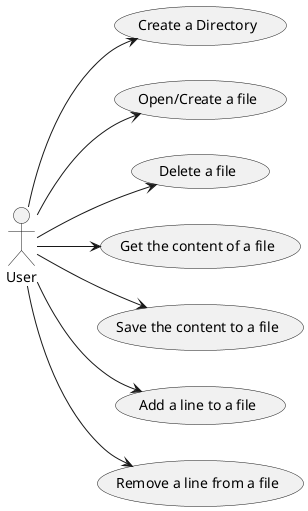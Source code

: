 @startuml
actor User as u
left to right direction

usecase "Create a Directory" as uc1
usecase "Create a file" as uc2
usecase "Open/Create a file" as uc2
usecase "Delete a file" as uc4
usecase "Get the content of a file" as uc5
usecase "Save the content to a file" as uc6
usecase "Add a line to a file" as uc7
usecase "Remove a line from a file" as uc8

u-->uc1
u-->uc2
u-->uc4
u-->uc5
u-->uc6
u-->uc7
u-->uc8





@enduml